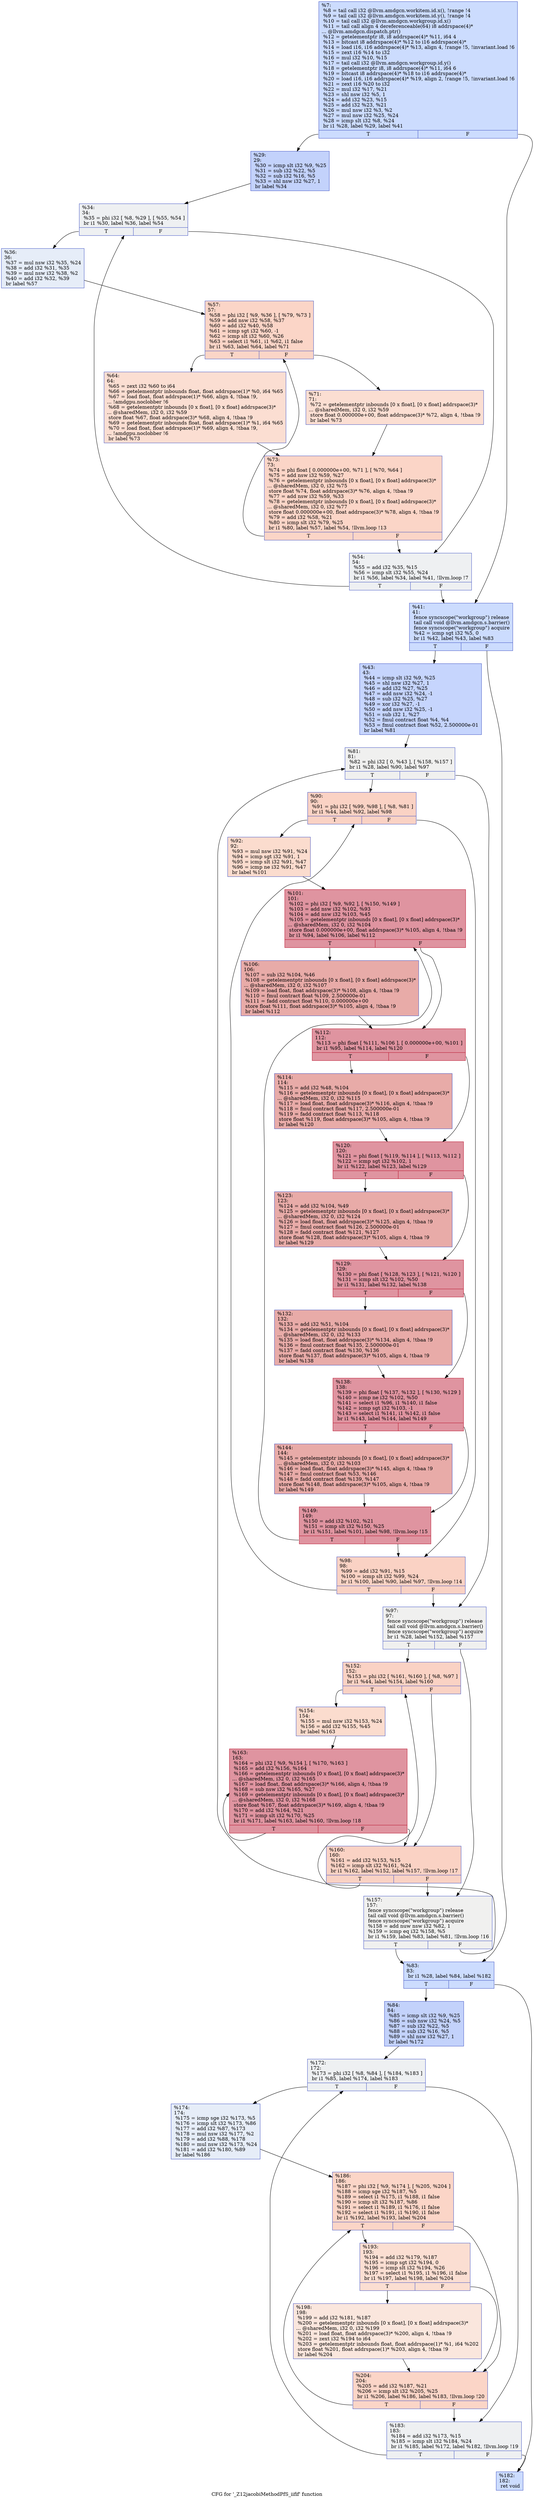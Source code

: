 digraph "CFG for '_Z12jacobiMethodPfS_iifif' function" {
	label="CFG for '_Z12jacobiMethodPfS_iifif' function";

	Node0x51d55f0 [shape=record,color="#3d50c3ff", style=filled, fillcolor="#8caffe70",label="{%7:\l  %8 = tail call i32 @llvm.amdgcn.workitem.id.x(), !range !4\l  %9 = tail call i32 @llvm.amdgcn.workitem.id.y(), !range !4\l  %10 = tail call i32 @llvm.amdgcn.workgroup.id.x()\l  %11 = tail call align 4 dereferenceable(64) i8 addrspace(4)*\l... @llvm.amdgcn.dispatch.ptr()\l  %12 = getelementptr i8, i8 addrspace(4)* %11, i64 4\l  %13 = bitcast i8 addrspace(4)* %12 to i16 addrspace(4)*\l  %14 = load i16, i16 addrspace(4)* %13, align 4, !range !5, !invariant.load !6\l  %15 = zext i16 %14 to i32\l  %16 = mul i32 %10, %15\l  %17 = tail call i32 @llvm.amdgcn.workgroup.id.y()\l  %18 = getelementptr i8, i8 addrspace(4)* %11, i64 6\l  %19 = bitcast i8 addrspace(4)* %18 to i16 addrspace(4)*\l  %20 = load i16, i16 addrspace(4)* %19, align 2, !range !5, !invariant.load !6\l  %21 = zext i16 %20 to i32\l  %22 = mul i32 %17, %21\l  %23 = shl nsw i32 %5, 1\l  %24 = add i32 %23, %15\l  %25 = add i32 %23, %21\l  %26 = mul nsw i32 %3, %2\l  %27 = mul nsw i32 %25, %24\l  %28 = icmp slt i32 %8, %24\l  br i1 %28, label %29, label %41\l|{<s0>T|<s1>F}}"];
	Node0x51d55f0:s0 -> Node0x51d90b0;
	Node0x51d55f0:s1 -> Node0x51d9140;
	Node0x51d90b0 [shape=record,color="#3d50c3ff", style=filled, fillcolor="#779af770",label="{%29:\l29:                                               \l  %30 = icmp slt i32 %9, %25\l  %31 = sub i32 %22, %5\l  %32 = sub i32 %16, %5\l  %33 = shl nsw i32 %27, 1\l  br label %34\l}"];
	Node0x51d90b0 -> Node0x51d7c30;
	Node0x51d7c30 [shape=record,color="#3d50c3ff", style=filled, fillcolor="#d9dce170",label="{%34:\l34:                                               \l  %35 = phi i32 [ %8, %29 ], [ %55, %54 ]\l  br i1 %30, label %36, label %54\l|{<s0>T|<s1>F}}"];
	Node0x51d7c30:s0 -> Node0x51d97f0;
	Node0x51d7c30:s1 -> Node0x51d96b0;
	Node0x51d97f0 [shape=record,color="#3d50c3ff", style=filled, fillcolor="#c7d7f070",label="{%36:\l36:                                               \l  %37 = mul nsw i32 %35, %24\l  %38 = add i32 %31, %35\l  %39 = mul nsw i32 %38, %2\l  %40 = add i32 %32, %39\l  br label %57\l}"];
	Node0x51d97f0 -> Node0x51d9b70;
	Node0x51d9140 [shape=record,color="#3d50c3ff", style=filled, fillcolor="#8caffe70",label="{%41:\l41:                                               \l  fence syncscope(\"workgroup\") release\l  tail call void @llvm.amdgcn.s.barrier()\l  fence syncscope(\"workgroup\") acquire\l  %42 = icmp sgt i32 %5, 0\l  br i1 %42, label %43, label %83\l|{<s0>T|<s1>F}}"];
	Node0x51d9140:s0 -> Node0x51d9f90;
	Node0x51d9140:s1 -> Node0x51da020;
	Node0x51d9f90 [shape=record,color="#3d50c3ff", style=filled, fillcolor="#7ea1fa70",label="{%43:\l43:                                               \l  %44 = icmp slt i32 %9, %25\l  %45 = shl nsw i32 %27, 1\l  %46 = add i32 %27, %25\l  %47 = add nsw i32 %24, -1\l  %48 = sub i32 %25, %27\l  %49 = xor i32 %27, -1\l  %50 = add nsw i32 %25, -1\l  %51 = sub i32 1, %27\l  %52 = fmul contract float %4, %4\l  %53 = fmul contract float %52, 2.500000e-01\l  br label %81\l}"];
	Node0x51d9f90 -> Node0x51db140;
	Node0x51d96b0 [shape=record,color="#3d50c3ff", style=filled, fillcolor="#d9dce170",label="{%54:\l54:                                               \l  %55 = add i32 %35, %15\l  %56 = icmp slt i32 %55, %24\l  br i1 %56, label %34, label %41, !llvm.loop !7\l|{<s0>T|<s1>F}}"];
	Node0x51d96b0:s0 -> Node0x51d7c30;
	Node0x51d96b0:s1 -> Node0x51d9140;
	Node0x51d9b70 [shape=record,color="#3d50c3ff", style=filled, fillcolor="#f5a08170",label="{%57:\l57:                                               \l  %58 = phi i32 [ %9, %36 ], [ %79, %73 ]\l  %59 = add nsw i32 %58, %37\l  %60 = add i32 %40, %58\l  %61 = icmp sgt i32 %60, -1\l  %62 = icmp slt i32 %60, %26\l  %63 = select i1 %61, i1 %62, i1 false\l  br i1 %63, label %64, label %71\l|{<s0>T|<s1>F}}"];
	Node0x51d9b70:s0 -> Node0x51db930;
	Node0x51d9b70:s1 -> Node0x51db9c0;
	Node0x51db930 [shape=record,color="#3d50c3ff", style=filled, fillcolor="#f7b59970",label="{%64:\l64:                                               \l  %65 = zext i32 %60 to i64\l  %66 = getelementptr inbounds float, float addrspace(1)* %0, i64 %65\l  %67 = load float, float addrspace(1)* %66, align 4, !tbaa !9,\l... !amdgpu.noclobber !6\l  %68 = getelementptr inbounds [0 x float], [0 x float] addrspace(3)*\l... @sharedMem, i32 0, i32 %59\l  store float %67, float addrspace(3)* %68, align 4, !tbaa !9\l  %69 = getelementptr inbounds float, float addrspace(1)* %1, i64 %65\l  %70 = load float, float addrspace(1)* %69, align 4, !tbaa !9,\l... !amdgpu.noclobber !6\l  br label %73\l}"];
	Node0x51db930 -> Node0x51db4d0;
	Node0x51db9c0 [shape=record,color="#3d50c3ff", style=filled, fillcolor="#f7b59970",label="{%71:\l71:                                               \l  %72 = getelementptr inbounds [0 x float], [0 x float] addrspace(3)*\l... @sharedMem, i32 0, i32 %59\l  store float 0.000000e+00, float addrspace(3)* %72, align 4, !tbaa !9\l  br label %73\l}"];
	Node0x51db9c0 -> Node0x51db4d0;
	Node0x51db4d0 [shape=record,color="#3d50c3ff", style=filled, fillcolor="#f5a08170",label="{%73:\l73:                                               \l  %74 = phi float [ 0.000000e+00, %71 ], [ %70, %64 ]\l  %75 = add nsw i32 %59, %27\l  %76 = getelementptr inbounds [0 x float], [0 x float] addrspace(3)*\l... @sharedMem, i32 0, i32 %75\l  store float %74, float addrspace(3)* %76, align 4, !tbaa !9\l  %77 = add nsw i32 %59, %33\l  %78 = getelementptr inbounds [0 x float], [0 x float] addrspace(3)*\l... @sharedMem, i32 0, i32 %77\l  store float 0.000000e+00, float addrspace(3)* %78, align 4, !tbaa !9\l  %79 = add i32 %58, %21\l  %80 = icmp slt i32 %79, %25\l  br i1 %80, label %57, label %54, !llvm.loop !13\l|{<s0>T|<s1>F}}"];
	Node0x51db4d0:s0 -> Node0x51d9b70;
	Node0x51db4d0:s1 -> Node0x51d96b0;
	Node0x51db140 [shape=record,color="#3d50c3ff", style=filled, fillcolor="#dedcdb70",label="{%81:\l81:                                               \l  %82 = phi i32 [ 0, %43 ], [ %158, %157 ]\l  br i1 %28, label %90, label %97\l|{<s0>T|<s1>F}}"];
	Node0x51db140:s0 -> Node0x51dd370;
	Node0x51db140:s1 -> Node0x51dd400;
	Node0x51da020 [shape=record,color="#3d50c3ff", style=filled, fillcolor="#8caffe70",label="{%83:\l83:                                               \l  br i1 %28, label %84, label %182\l|{<s0>T|<s1>F}}"];
	Node0x51da020:s0 -> Node0x51dd540;
	Node0x51da020:s1 -> Node0x51dd590;
	Node0x51dd540 [shape=record,color="#3d50c3ff", style=filled, fillcolor="#779af770",label="{%84:\l84:                                               \l  %85 = icmp slt i32 %9, %25\l  %86 = sub nsw i32 %24, %5\l  %87 = sub i32 %22, %5\l  %88 = sub i32 %16, %5\l  %89 = shl nsw i32 %27, 1\l  br label %172\l}"];
	Node0x51dd540 -> Node0x51dd9a0;
	Node0x51dd370 [shape=record,color="#3d50c3ff", style=filled, fillcolor="#f4987a70",label="{%90:\l90:                                               \l  %91 = phi i32 [ %99, %98 ], [ %8, %81 ]\l  br i1 %44, label %92, label %98\l|{<s0>T|<s1>F}}"];
	Node0x51dd370:s0 -> Node0x51ddba0;
	Node0x51dd370:s1 -> Node0x51dda60;
	Node0x51ddba0 [shape=record,color="#3d50c3ff", style=filled, fillcolor="#f7af9170",label="{%92:\l92:                                               \l  %93 = mul nsw i32 %91, %24\l  %94 = icmp sgt i32 %91, 1\l  %95 = icmp slt i32 %91, %47\l  %96 = icmp ne i32 %91, %47\l  br label %101\l}"];
	Node0x51ddba0 -> Node0x51ddf20;
	Node0x51dd400 [shape=record,color="#3d50c3ff", style=filled, fillcolor="#dedcdb70",label="{%97:\l97:                                               \l  fence syncscope(\"workgroup\") release\l  tail call void @llvm.amdgcn.s.barrier()\l  fence syncscope(\"workgroup\") acquire\l  br i1 %28, label %152, label %157\l|{<s0>T|<s1>F}}"];
	Node0x51dd400:s0 -> Node0x51de1d0;
	Node0x51dd400:s1 -> Node0x51dd230;
	Node0x51dda60 [shape=record,color="#3d50c3ff", style=filled, fillcolor="#f4987a70",label="{%98:\l98:                                               \l  %99 = add i32 %91, %15\l  %100 = icmp slt i32 %99, %24\l  br i1 %100, label %90, label %97, !llvm.loop !14\l|{<s0>T|<s1>F}}"];
	Node0x51dda60:s0 -> Node0x51dd370;
	Node0x51dda60:s1 -> Node0x51dd400;
	Node0x51ddf20 [shape=record,color="#b70d28ff", style=filled, fillcolor="#b70d2870",label="{%101:\l101:                                              \l  %102 = phi i32 [ %9, %92 ], [ %150, %149 ]\l  %103 = add nsw i32 %102, %93\l  %104 = add nsw i32 %103, %45\l  %105 = getelementptr inbounds [0 x float], [0 x float] addrspace(3)*\l... @sharedMem, i32 0, i32 %104\l  store float 0.000000e+00, float addrspace(3)* %105, align 4, !tbaa !9\l  br i1 %94, label %106, label %112\l|{<s0>T|<s1>F}}"];
	Node0x51ddf20:s0 -> Node0x51de8d0;
	Node0x51ddf20:s1 -> Node0x51de960;
	Node0x51de8d0 [shape=record,color="#3d50c3ff", style=filled, fillcolor="#cc403a70",label="{%106:\l106:                                              \l  %107 = sub i32 %104, %46\l  %108 = getelementptr inbounds [0 x float], [0 x float] addrspace(3)*\l... @sharedMem, i32 0, i32 %107\l  %109 = load float, float addrspace(3)* %108, align 4, !tbaa !9\l  %110 = fmul contract float %109, 2.500000e-01\l  %111 = fadd contract float %110, 0.000000e+00\l  store float %111, float addrspace(3)* %105, align 4, !tbaa !9\l  br label %112\l}"];
	Node0x51de8d0 -> Node0x51de960;
	Node0x51de960 [shape=record,color="#b70d28ff", style=filled, fillcolor="#b70d2870",label="{%112:\l112:                                              \l  %113 = phi float [ %111, %106 ], [ 0.000000e+00, %101 ]\l  br i1 %95, label %114, label %120\l|{<s0>T|<s1>F}}"];
	Node0x51de960:s0 -> Node0x51def30;
	Node0x51de960:s1 -> Node0x51def80;
	Node0x51def30 [shape=record,color="#3d50c3ff", style=filled, fillcolor="#cc403a70",label="{%114:\l114:                                              \l  %115 = add i32 %48, %104\l  %116 = getelementptr inbounds [0 x float], [0 x float] addrspace(3)*\l... @sharedMem, i32 0, i32 %115\l  %117 = load float, float addrspace(3)* %116, align 4, !tbaa !9\l  %118 = fmul contract float %117, 2.500000e-01\l  %119 = fadd contract float %113, %118\l  store float %119, float addrspace(3)* %105, align 4, !tbaa !9\l  br label %120\l}"];
	Node0x51def30 -> Node0x51def80;
	Node0x51def80 [shape=record,color="#b70d28ff", style=filled, fillcolor="#b70d2870",label="{%120:\l120:                                              \l  %121 = phi float [ %119, %114 ], [ %113, %112 ]\l  %122 = icmp sgt i32 %102, 1\l  br i1 %122, label %123, label %129\l|{<s0>T|<s1>F}}"];
	Node0x51def80:s0 -> Node0x51df5a0;
	Node0x51def80:s1 -> Node0x51df5f0;
	Node0x51df5a0 [shape=record,color="#3d50c3ff", style=filled, fillcolor="#cc403a70",label="{%123:\l123:                                              \l  %124 = add i32 %104, %49\l  %125 = getelementptr inbounds [0 x float], [0 x float] addrspace(3)*\l... @sharedMem, i32 0, i32 %124\l  %126 = load float, float addrspace(3)* %125, align 4, !tbaa !9\l  %127 = fmul contract float %126, 2.500000e-01\l  %128 = fadd contract float %121, %127\l  store float %128, float addrspace(3)* %105, align 4, !tbaa !9\l  br label %129\l}"];
	Node0x51df5a0 -> Node0x51df5f0;
	Node0x51df5f0 [shape=record,color="#b70d28ff", style=filled, fillcolor="#b70d2870",label="{%129:\l129:                                              \l  %130 = phi float [ %128, %123 ], [ %121, %120 ]\l  %131 = icmp slt i32 %102, %50\l  br i1 %131, label %132, label %138\l|{<s0>T|<s1>F}}"];
	Node0x51df5f0:s0 -> Node0x51dbd40;
	Node0x51df5f0:s1 -> Node0x51dbd90;
	Node0x51dbd40 [shape=record,color="#3d50c3ff", style=filled, fillcolor="#cc403a70",label="{%132:\l132:                                              \l  %133 = add i32 %51, %104\l  %134 = getelementptr inbounds [0 x float], [0 x float] addrspace(3)*\l... @sharedMem, i32 0, i32 %133\l  %135 = load float, float addrspace(3)* %134, align 4, !tbaa !9\l  %136 = fmul contract float %135, 2.500000e-01\l  %137 = fadd contract float %130, %136\l  store float %137, float addrspace(3)* %105, align 4, !tbaa !9\l  br label %138\l}"];
	Node0x51dbd40 -> Node0x51dbd90;
	Node0x51dbd90 [shape=record,color="#b70d28ff", style=filled, fillcolor="#b70d2870",label="{%138:\l138:                                              \l  %139 = phi float [ %137, %132 ], [ %130, %129 ]\l  %140 = icmp ne i32 %102, %50\l  %141 = select i1 %96, i1 %140, i1 false\l  %142 = icmp sgt i32 %103, -1\l  %143 = select i1 %141, i1 %142, i1 false\l  br i1 %143, label %144, label %149\l|{<s0>T|<s1>F}}"];
	Node0x51dbd90:s0 -> Node0x51e0880;
	Node0x51dbd90:s1 -> Node0x51de520;
	Node0x51e0880 [shape=record,color="#3d50c3ff", style=filled, fillcolor="#cc403a70",label="{%144:\l144:                                              \l  %145 = getelementptr inbounds [0 x float], [0 x float] addrspace(3)*\l... @sharedMem, i32 0, i32 %103\l  %146 = load float, float addrspace(3)* %145, align 4, !tbaa !9\l  %147 = fmul contract float %53, %146\l  %148 = fadd contract float %139, %147\l  store float %148, float addrspace(3)* %105, align 4, !tbaa !9\l  br label %149\l}"];
	Node0x51e0880 -> Node0x51de520;
	Node0x51de520 [shape=record,color="#b70d28ff", style=filled, fillcolor="#b70d2870",label="{%149:\l149:                                              \l  %150 = add i32 %102, %21\l  %151 = icmp slt i32 %150, %25\l  br i1 %151, label %101, label %98, !llvm.loop !15\l|{<s0>T|<s1>F}}"];
	Node0x51de520:s0 -> Node0x51ddf20;
	Node0x51de520:s1 -> Node0x51dda60;
	Node0x51de1d0 [shape=record,color="#3d50c3ff", style=filled, fillcolor="#f4987a70",label="{%152:\l152:                                              \l  %153 = phi i32 [ %161, %160 ], [ %8, %97 ]\l  br i1 %44, label %154, label %160\l|{<s0>T|<s1>F}}"];
	Node0x51de1d0:s0 -> Node0x51e1020;
	Node0x51de1d0:s1 -> Node0x51e0f20;
	Node0x51e1020 [shape=record,color="#3d50c3ff", style=filled, fillcolor="#f7af9170",label="{%154:\l154:                                              \l  %155 = mul nsw i32 %153, %24\l  %156 = add i32 %155, %45\l  br label %163\l}"];
	Node0x51e1020 -> Node0x51e1280;
	Node0x51dd230 [shape=record,color="#3d50c3ff", style=filled, fillcolor="#dedcdb70",label="{%157:\l157:                                              \l  fence syncscope(\"workgroup\") release\l  tail call void @llvm.amdgcn.s.barrier()\l  fence syncscope(\"workgroup\") acquire\l  %158 = add nuw nsw i32 %82, 1\l  %159 = icmp eq i32 %158, %5\l  br i1 %159, label %83, label %81, !llvm.loop !16\l|{<s0>T|<s1>F}}"];
	Node0x51dd230:s0 -> Node0x51da020;
	Node0x51dd230:s1 -> Node0x51db140;
	Node0x51e0f20 [shape=record,color="#3d50c3ff", style=filled, fillcolor="#f4987a70",label="{%160:\l160:                                              \l  %161 = add i32 %153, %15\l  %162 = icmp slt i32 %161, %24\l  br i1 %162, label %152, label %157, !llvm.loop !17\l|{<s0>T|<s1>F}}"];
	Node0x51e0f20:s0 -> Node0x51de1d0;
	Node0x51e0f20:s1 -> Node0x51dd230;
	Node0x51e1280 [shape=record,color="#b70d28ff", style=filled, fillcolor="#b70d2870",label="{%163:\l163:                                              \l  %164 = phi i32 [ %9, %154 ], [ %170, %163 ]\l  %165 = add i32 %156, %164\l  %166 = getelementptr inbounds [0 x float], [0 x float] addrspace(3)*\l... @sharedMem, i32 0, i32 %165\l  %167 = load float, float addrspace(3)* %166, align 4, !tbaa !9\l  %168 = sub nsw i32 %165, %27\l  %169 = getelementptr inbounds [0 x float], [0 x float] addrspace(3)*\l... @sharedMem, i32 0, i32 %168\l  store float %167, float addrspace(3)* %169, align 4, !tbaa !9\l  %170 = add i32 %164, %21\l  %171 = icmp slt i32 %170, %25\l  br i1 %171, label %163, label %160, !llvm.loop !18\l|{<s0>T|<s1>F}}"];
	Node0x51e1280:s0 -> Node0x51e1280;
	Node0x51e1280:s1 -> Node0x51e0f20;
	Node0x51dd9a0 [shape=record,color="#3d50c3ff", style=filled, fillcolor="#d9dce170",label="{%172:\l172:                                              \l  %173 = phi i32 [ %8, %84 ], [ %184, %183 ]\l  br i1 %85, label %174, label %183\l|{<s0>T|<s1>F}}"];
	Node0x51dd9a0:s0 -> Node0x51e2230;
	Node0x51dd9a0:s1 -> Node0x51e20f0;
	Node0x51e2230 [shape=record,color="#3d50c3ff", style=filled, fillcolor="#c7d7f070",label="{%174:\l174:                                              \l  %175 = icmp sge i32 %173, %5\l  %176 = icmp slt i32 %173, %86\l  %177 = add i32 %87, %173\l  %178 = mul nsw i32 %177, %2\l  %179 = add i32 %88, %178\l  %180 = mul nsw i32 %173, %24\l  %181 = add i32 %180, %89\l  br label %186\l}"];
	Node0x51e2230 -> Node0x51e2760;
	Node0x51dd590 [shape=record,color="#3d50c3ff", style=filled, fillcolor="#8caffe70",label="{%182:\l182:                                              \l  ret void\l}"];
	Node0x51e20f0 [shape=record,color="#3d50c3ff", style=filled, fillcolor="#d9dce170",label="{%183:\l183:                                              \l  %184 = add i32 %173, %15\l  %185 = icmp slt i32 %184, %24\l  br i1 %185, label %172, label %182, !llvm.loop !19\l|{<s0>T|<s1>F}}"];
	Node0x51e20f0:s0 -> Node0x51dd9a0;
	Node0x51e20f0:s1 -> Node0x51dd590;
	Node0x51e2760 [shape=record,color="#3d50c3ff", style=filled, fillcolor="#f5a08170",label="{%186:\l186:                                              \l  %187 = phi i32 [ %9, %174 ], [ %205, %204 ]\l  %188 = icmp sge i32 %187, %5\l  %189 = select i1 %175, i1 %188, i1 false\l  %190 = icmp slt i32 %187, %86\l  %191 = select i1 %189, i1 %176, i1 false\l  %192 = select i1 %191, i1 %190, i1 false\l  br i1 %192, label %193, label %204\l|{<s0>T|<s1>F}}"];
	Node0x51e2760:s0 -> Node0x51e2f30;
	Node0x51e2760:s1 -> Node0x51e2ac0;
	Node0x51e2f30 [shape=record,color="#3d50c3ff", style=filled, fillcolor="#f7b59970",label="{%193:\l193:                                              \l  %194 = add i32 %179, %187\l  %195 = icmp sgt i32 %194, 0\l  %196 = icmp slt i32 %194, %26\l  %197 = select i1 %195, i1 %196, i1 false\l  br i1 %197, label %198, label %204\l|{<s0>T|<s1>F}}"];
	Node0x51e2f30:s0 -> Node0x51e32d0;
	Node0x51e2f30:s1 -> Node0x51e2ac0;
	Node0x51e32d0 [shape=record,color="#3d50c3ff", style=filled, fillcolor="#f3c7b170",label="{%198:\l198:                                              \l  %199 = add i32 %181, %187\l  %200 = getelementptr inbounds [0 x float], [0 x float] addrspace(3)*\l... @sharedMem, i32 0, i32 %199\l  %201 = load float, float addrspace(3)* %200, align 4, !tbaa !9\l  %202 = zext i32 %194 to i64\l  %203 = getelementptr inbounds float, float addrspace(1)* %1, i64 %202\l  store float %201, float addrspace(1)* %203, align 4, !tbaa !9\l  br label %204\l}"];
	Node0x51e32d0 -> Node0x51e2ac0;
	Node0x51e2ac0 [shape=record,color="#3d50c3ff", style=filled, fillcolor="#f5a08170",label="{%204:\l204:                                              \l  %205 = add i32 %187, %21\l  %206 = icmp slt i32 %205, %25\l  br i1 %206, label %186, label %183, !llvm.loop !20\l|{<s0>T|<s1>F}}"];
	Node0x51e2ac0:s0 -> Node0x51e2760;
	Node0x51e2ac0:s1 -> Node0x51e20f0;
}
